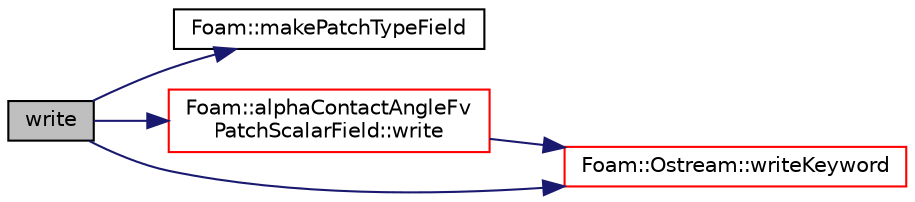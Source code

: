 digraph "write"
{
  bgcolor="transparent";
  edge [fontname="Helvetica",fontsize="10",labelfontname="Helvetica",labelfontsize="10"];
  node [fontname="Helvetica",fontsize="10",shape=record];
  rankdir="LR";
  Node49 [label="write",height=0.2,width=0.4,color="black", fillcolor="grey75", style="filled", fontcolor="black"];
  Node49 -> Node50 [color="midnightblue",fontsize="10",style="solid",fontname="Helvetica"];
  Node50 [label="Foam::makePatchTypeField",height=0.2,width=0.4,color="black",URL="$a21851.html#a44a8c9a8ab08f6bf1f84bf3dab3f82a2"];
  Node49 -> Node51 [color="midnightblue",fontsize="10",style="solid",fontname="Helvetica"];
  Node51 [label="Foam::alphaContactAngleFv\lPatchScalarField::write",height=0.2,width=0.4,color="red",URL="$a31893.html#a293fdfec8bdfbd5c3913ab4c9f3454ff",tooltip="Write. "];
  Node51 -> Node53 [color="midnightblue",fontsize="10",style="solid",fontname="Helvetica"];
  Node53 [label="Foam::Ostream::writeKeyword",height=0.2,width=0.4,color="red",URL="$a27345.html#a3c58b2bb9174ea3c4a5fa58095d1290e",tooltip="Write the keyword followed by an appropriate indentation. "];
  Node49 -> Node53 [color="midnightblue",fontsize="10",style="solid",fontname="Helvetica"];
}
